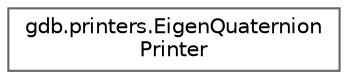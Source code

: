 digraph "类继承关系图"
{
 // LATEX_PDF_SIZE
  bgcolor="transparent";
  edge [fontname=Helvetica,fontsize=10,labelfontname=Helvetica,labelfontsize=10];
  node [fontname=Helvetica,fontsize=10,shape=box,height=0.2,width=0.4];
  rankdir="LR";
  Node0 [id="Node000000",label="gdb.printers.EigenQuaternion\lPrinter",height=0.2,width=0.4,color="grey40", fillcolor="white", style="filled",URL="$classgdb_1_1printers_1_1_eigen_quaternion_printer.html",tooltip=" "];
}
